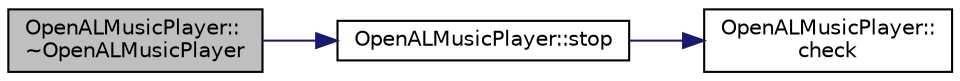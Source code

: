 digraph "OpenALMusicPlayer::~OpenALMusicPlayer"
{
  edge [fontname="Helvetica",fontsize="10",labelfontname="Helvetica",labelfontsize="10"];
  node [fontname="Helvetica",fontsize="10",shape=record];
  rankdir="LR";
  Node1 [label="OpenALMusicPlayer::\l~OpenALMusicPlayer",height=0.2,width=0.4,color="black", fillcolor="grey75", style="filled", fontcolor="black"];
  Node1 -> Node2 [color="midnightblue",fontsize="10",style="solid",fontname="Helvetica"];
  Node2 [label="OpenALMusicPlayer::stop",height=0.2,width=0.4,color="black", fillcolor="white", style="filled",URL="$class_open_a_l_music_player.html#a292034036641d715e21bd56042ea00d6"];
  Node2 -> Node3 [color="midnightblue",fontsize="10",style="solid",fontname="Helvetica"];
  Node3 [label="OpenALMusicPlayer::\lcheck",height=0.2,width=0.4,color="black", fillcolor="white", style="filled",URL="$class_open_a_l_music_player.html#a09102ba903810e00db8b6afa25afd731"];
}
